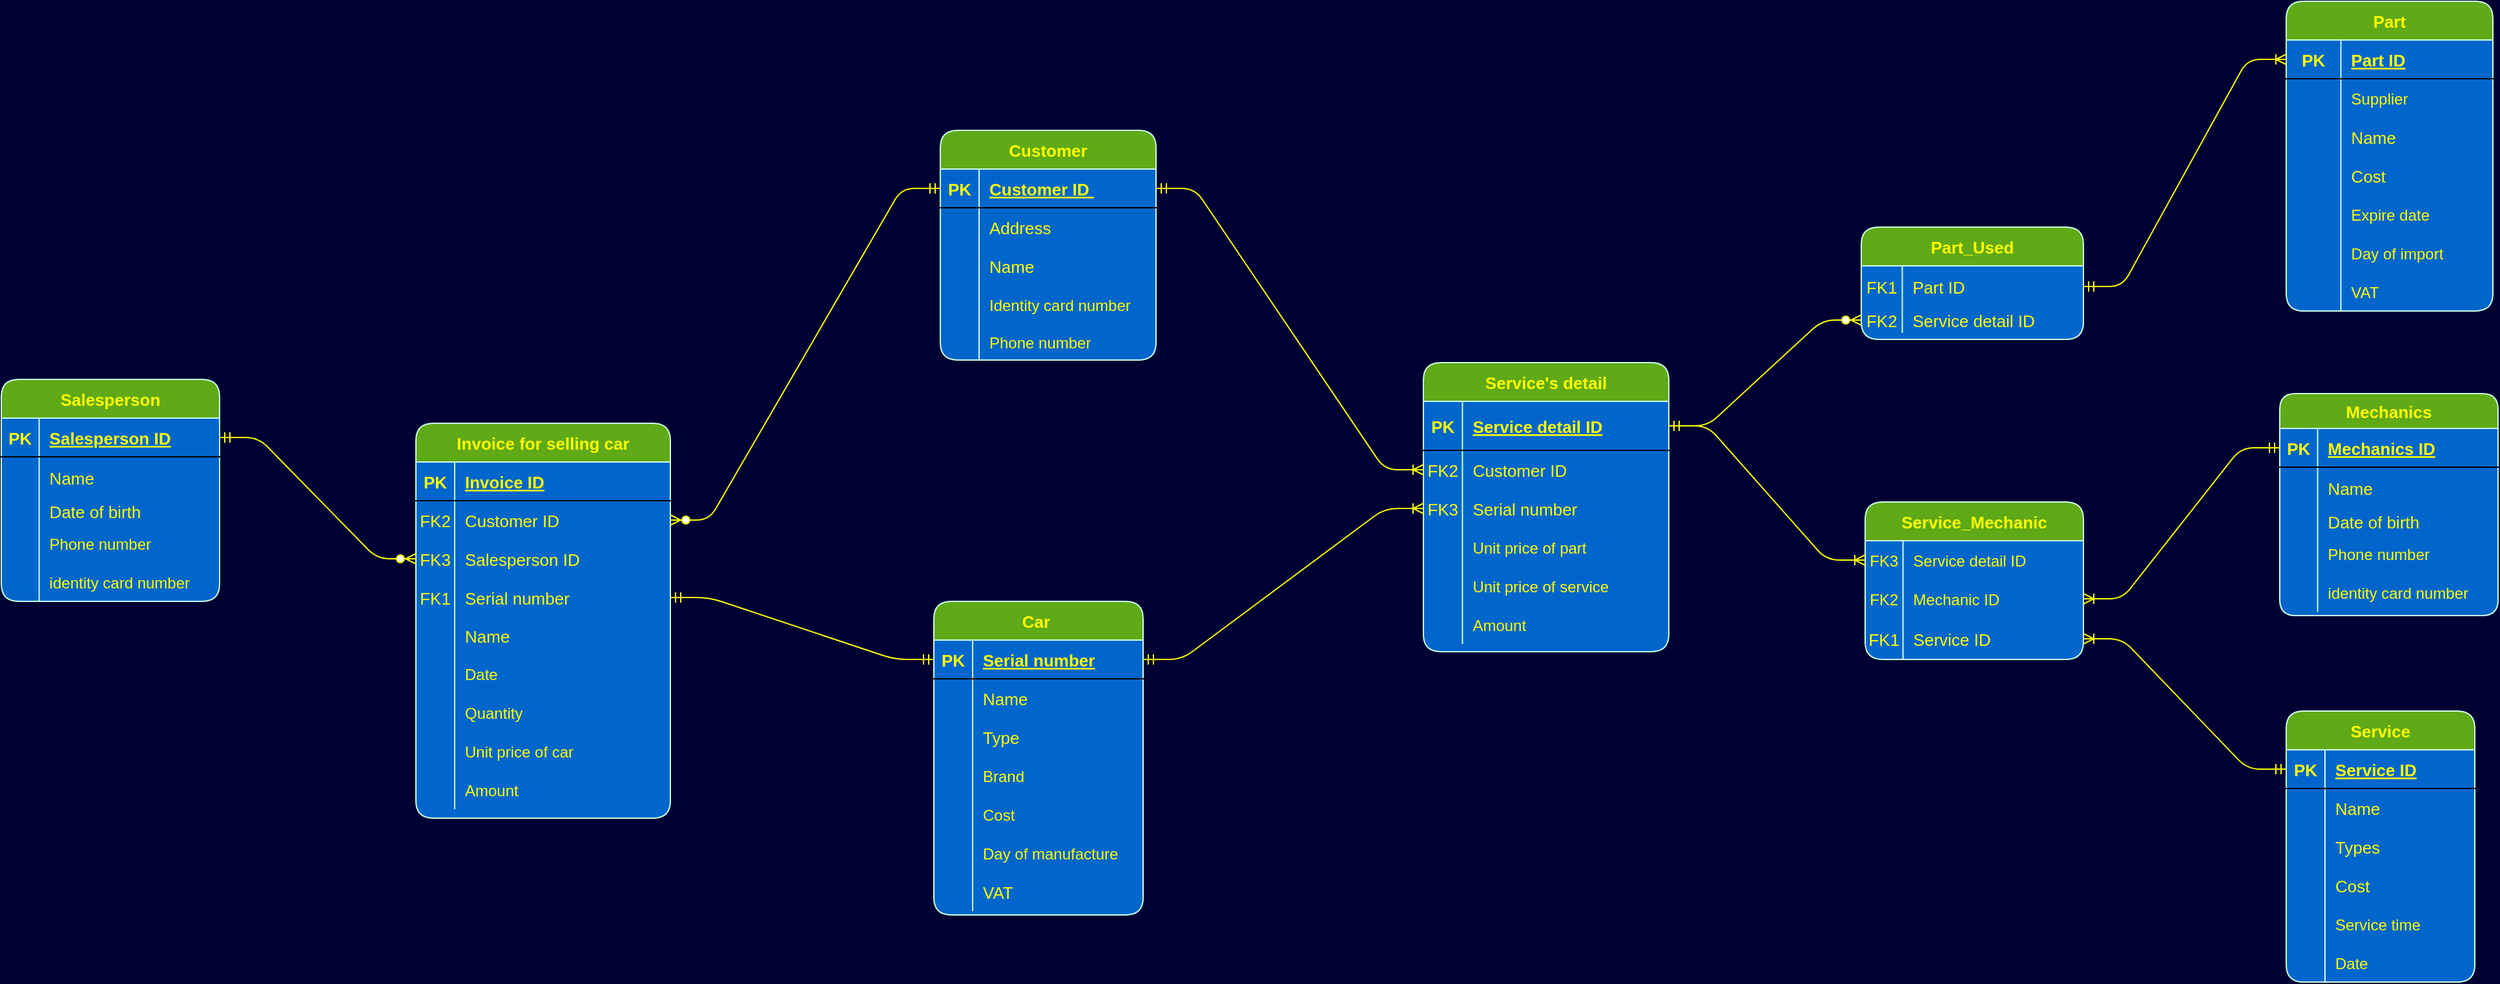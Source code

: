 <mxfile>
    <diagram id="CekpWcot58THP08m-kE-" name="Page-1">
        <mxGraphModel dx="-290" dy="2567" grid="0" gridSize="5" guides="1" tooltips="1" connect="1" arrows="1" fold="1" page="0" pageScale="1" pageWidth="1100" pageHeight="850" background="#000033" math="0" shadow="0">
            <root>
                <mxCell id="0"/>
                <mxCell id="1" parent="0"/>
                <mxCell id="aqiyoFAsDoG5rErbGTqA-92" value="Salesperson" style="shape=table;startSize=30;container=1;collapsible=1;childLayout=tableLayout;fixedRows=1;rowLines=0;fontStyle=1;align=center;resizeLast=1;swimlaneFillColor=#0066CC;fontSize=13;rounded=1;fillColor=#60a917;strokeColor=#CCFFE6;fontColor=#FFFF00;" parent="1" vertex="1">
                    <mxGeometry x="1221" y="-1399" width="169" height="172" as="geometry">
                        <mxRectangle x="1188.5" y="-1386" width="104" height="30" as="alternateBounds"/>
                    </mxGeometry>
                </mxCell>
                <mxCell id="aqiyoFAsDoG5rErbGTqA-93" value="" style="shape=partialRectangle;collapsible=0;dropTarget=0;pointerEvents=0;fillColor=none;top=0;left=0;bottom=1;right=0;points=[[0,0.5],[1,0.5]];portConstraint=eastwest;fontSize=13;rounded=1;fontColor=#FFFF00;" parent="aqiyoFAsDoG5rErbGTqA-92" vertex="1">
                    <mxGeometry y="30" width="169" height="30" as="geometry"/>
                </mxCell>
                <mxCell id="aqiyoFAsDoG5rErbGTqA-94" value="PK" style="shape=partialRectangle;connectable=0;fillColor=none;top=0;left=0;bottom=0;right=0;fontStyle=1;overflow=hidden;fontSize=13;rounded=1;fontColor=#FFFF00;" parent="aqiyoFAsDoG5rErbGTqA-93" vertex="1">
                    <mxGeometry width="29.307" height="30" as="geometry"/>
                </mxCell>
                <mxCell id="aqiyoFAsDoG5rErbGTqA-95" value="Salesperson ID" style="shape=partialRectangle;connectable=0;fillColor=none;top=0;left=0;bottom=0;right=0;align=left;spacingLeft=6;fontStyle=5;overflow=hidden;fontSize=13;rounded=1;fontColor=#FFFF00;" parent="aqiyoFAsDoG5rErbGTqA-93" vertex="1">
                    <mxGeometry x="29.307" width="139.693" height="30" as="geometry"/>
                </mxCell>
                <mxCell id="aqiyoFAsDoG5rErbGTqA-102" value="" style="shape=partialRectangle;collapsible=0;dropTarget=0;pointerEvents=0;fillColor=none;top=0;left=0;bottom=0;right=0;points=[[0,0.5],[1,0.5]];portConstraint=eastwest;fontSize=13;rounded=1;fontColor=#FFFF00;" parent="aqiyoFAsDoG5rErbGTqA-92" vertex="1">
                    <mxGeometry y="60" width="169" height="32" as="geometry"/>
                </mxCell>
                <mxCell id="aqiyoFAsDoG5rErbGTqA-103" value="" style="shape=partialRectangle;connectable=0;fillColor=none;top=0;left=0;bottom=0;right=0;editable=1;overflow=hidden;fontSize=13;rounded=1;fontColor=#FFFF00;" parent="aqiyoFAsDoG5rErbGTqA-102" vertex="1">
                    <mxGeometry width="29.307" height="32" as="geometry"/>
                </mxCell>
                <mxCell id="aqiyoFAsDoG5rErbGTqA-104" value="Name" style="shape=partialRectangle;connectable=0;fillColor=none;top=0;left=0;bottom=0;right=0;align=left;spacingLeft=6;overflow=hidden;fontSize=13;rounded=1;fontColor=#FFFF00;" parent="aqiyoFAsDoG5rErbGTqA-102" vertex="1">
                    <mxGeometry x="29.307" width="139.693" height="32" as="geometry"/>
                </mxCell>
                <mxCell id="aqiyoFAsDoG5rErbGTqA-99" value="" style="shape=partialRectangle;collapsible=0;dropTarget=0;pointerEvents=0;fillColor=none;top=0;left=0;bottom=0;right=0;points=[[0,0.5],[1,0.5]];portConstraint=eastwest;fontSize=13;rounded=1;fontColor=#FFFF00;" parent="aqiyoFAsDoG5rErbGTqA-92" vertex="1">
                    <mxGeometry y="92" width="169" height="20" as="geometry"/>
                </mxCell>
                <mxCell id="aqiyoFAsDoG5rErbGTqA-100" value="" style="shape=partialRectangle;connectable=0;fillColor=none;top=0;left=0;bottom=0;right=0;editable=1;overflow=hidden;fontSize=13;rounded=1;fontColor=#FFFF00;" parent="aqiyoFAsDoG5rErbGTqA-99" vertex="1">
                    <mxGeometry width="29.307" height="20" as="geometry"/>
                </mxCell>
                <mxCell id="aqiyoFAsDoG5rErbGTqA-101" value="Date of birth" style="shape=partialRectangle;connectable=0;fillColor=none;top=0;left=0;bottom=0;right=0;align=left;spacingLeft=6;overflow=hidden;fontSize=13;rounded=1;fontColor=#FFFF00;" parent="aqiyoFAsDoG5rErbGTqA-99" vertex="1">
                    <mxGeometry x="29.307" width="139.693" height="20" as="geometry"/>
                </mxCell>
                <mxCell id="109" value="" style="shape=partialRectangle;collapsible=0;dropTarget=0;pointerEvents=0;fillColor=none;top=0;left=0;bottom=0;right=0;points=[[0,0.5],[1,0.5]];portConstraint=eastwest;rounded=1;sketch=0;strokeColor=#CCFFE6;fontColor=#FFFF00;" parent="aqiyoFAsDoG5rErbGTqA-92" vertex="1">
                    <mxGeometry y="112" width="169" height="30" as="geometry"/>
                </mxCell>
                <mxCell id="110" value="" style="shape=partialRectangle;connectable=0;fillColor=none;top=0;left=0;bottom=0;right=0;editable=1;overflow=hidden;fontColor=#FFFF00;" parent="109" vertex="1">
                    <mxGeometry width="29.307" height="30" as="geometry"/>
                </mxCell>
                <mxCell id="111" value="Phone number" style="shape=partialRectangle;connectable=0;fillColor=none;top=0;left=0;bottom=0;right=0;align=left;spacingLeft=6;overflow=hidden;fontColor=#FFFF00;" parent="109" vertex="1">
                    <mxGeometry x="29.307" width="139.693" height="30" as="geometry"/>
                </mxCell>
                <mxCell id="112" value="" style="shape=partialRectangle;collapsible=0;dropTarget=0;pointerEvents=0;fillColor=none;top=0;left=0;bottom=0;right=0;points=[[0,0.5],[1,0.5]];portConstraint=eastwest;rounded=1;sketch=0;strokeColor=#CCFFE6;fontColor=#FFFF00;" parent="aqiyoFAsDoG5rErbGTqA-92" vertex="1">
                    <mxGeometry y="142" width="169" height="30" as="geometry"/>
                </mxCell>
                <mxCell id="113" value="" style="shape=partialRectangle;connectable=0;fillColor=none;top=0;left=0;bottom=0;right=0;editable=1;overflow=hidden;fontColor=#FFFF00;" parent="112" vertex="1">
                    <mxGeometry width="29.307" height="30" as="geometry"/>
                </mxCell>
                <mxCell id="114" value="identity card number" style="shape=partialRectangle;connectable=0;fillColor=none;top=0;left=0;bottom=0;right=0;align=left;spacingLeft=6;overflow=hidden;fontColor=#FFFF00;" parent="112" vertex="1">
                    <mxGeometry x="29.307" width="139.693" height="30" as="geometry"/>
                </mxCell>
                <mxCell id="aqiyoFAsDoG5rErbGTqA-105" value="Customer" style="shape=table;startSize=30;container=1;collapsible=1;childLayout=tableLayout;fixedRows=1;rowLines=0;fontStyle=1;align=center;resizeLast=1;swimlaneFillColor=#0066CC;fontSize=13;rounded=1;fillColor=#60a917;strokeColor=#CCFFE6;fontColor=#FFFF00;" parent="1" vertex="1">
                    <mxGeometry x="1948" y="-1592.04" width="167" height="178.039" as="geometry">
                        <mxRectangle x="1813" y="-1167" width="88" height="30" as="alternateBounds"/>
                    </mxGeometry>
                </mxCell>
                <mxCell id="aqiyoFAsDoG5rErbGTqA-106" value="" style="shape=partialRectangle;collapsible=0;dropTarget=0;pointerEvents=0;fillColor=none;top=0;left=0;bottom=1;right=0;points=[[0,0.5],[1,0.5]];portConstraint=eastwest;fontSize=13;rounded=1;fontColor=#FFFF00;" parent="aqiyoFAsDoG5rErbGTqA-105" vertex="1">
                    <mxGeometry y="30" width="167" height="30" as="geometry"/>
                </mxCell>
                <mxCell id="aqiyoFAsDoG5rErbGTqA-107" value="PK" style="shape=partialRectangle;connectable=0;fillColor=none;top=0;left=0;bottom=0;right=0;fontStyle=1;overflow=hidden;fontSize=13;rounded=1;fontColor=#FFFF00;" parent="aqiyoFAsDoG5rErbGTqA-106" vertex="1">
                    <mxGeometry width="30" height="30" as="geometry"/>
                </mxCell>
                <mxCell id="aqiyoFAsDoG5rErbGTqA-108" value="Customer ID " style="shape=partialRectangle;connectable=0;fillColor=none;top=0;left=0;bottom=0;right=0;align=left;spacingLeft=6;fontStyle=5;overflow=hidden;fontSize=13;rounded=1;fontColor=#FFFF00;" parent="aqiyoFAsDoG5rErbGTqA-106" vertex="1">
                    <mxGeometry x="30" width="137" height="30" as="geometry"/>
                </mxCell>
                <mxCell id="aqiyoFAsDoG5rErbGTqA-112" value="" style="shape=partialRectangle;collapsible=0;dropTarget=0;pointerEvents=0;fillColor=none;top=0;left=0;bottom=0;right=0;points=[[0,0.5],[1,0.5]];portConstraint=eastwest;fontSize=13;rounded=1;fontColor=#FFFF00;" parent="aqiyoFAsDoG5rErbGTqA-105" vertex="1">
                    <mxGeometry y="60" width="167" height="30" as="geometry"/>
                </mxCell>
                <mxCell id="aqiyoFAsDoG5rErbGTqA-113" value="" style="shape=partialRectangle;connectable=0;fillColor=none;top=0;left=0;bottom=0;right=0;editable=1;overflow=hidden;fontSize=13;rounded=1;fontColor=#FFFF00;" parent="aqiyoFAsDoG5rErbGTqA-112" vertex="1">
                    <mxGeometry width="30" height="30" as="geometry"/>
                </mxCell>
                <mxCell id="aqiyoFAsDoG5rErbGTqA-114" value="Address" style="shape=partialRectangle;connectable=0;fillColor=none;top=0;left=0;bottom=0;right=0;align=left;spacingLeft=6;overflow=hidden;fontSize=13;rounded=1;fontColor=#FFFF00;" parent="aqiyoFAsDoG5rErbGTqA-112" vertex="1">
                    <mxGeometry x="30" width="137" height="30" as="geometry"/>
                </mxCell>
                <mxCell id="aqiyoFAsDoG5rErbGTqA-115" value="" style="shape=partialRectangle;collapsible=0;dropTarget=0;pointerEvents=0;fillColor=none;top=0;left=0;bottom=0;right=0;points=[[0,0.5],[1,0.5]];portConstraint=eastwest;fontSize=13;rounded=1;fontColor=#FFFF00;" parent="aqiyoFAsDoG5rErbGTqA-105" vertex="1">
                    <mxGeometry y="90" width="167" height="30" as="geometry"/>
                </mxCell>
                <mxCell id="aqiyoFAsDoG5rErbGTqA-116" value="" style="shape=partialRectangle;connectable=0;fillColor=none;top=0;left=0;bottom=0;right=0;editable=1;overflow=hidden;fontSize=13;rounded=1;fontColor=#FFFF00;" parent="aqiyoFAsDoG5rErbGTqA-115" vertex="1">
                    <mxGeometry width="30" height="30" as="geometry"/>
                </mxCell>
                <mxCell id="aqiyoFAsDoG5rErbGTqA-117" value="Name" style="shape=partialRectangle;connectable=0;fillColor=none;top=0;left=0;bottom=0;right=0;align=left;spacingLeft=6;overflow=hidden;fontSize=13;rounded=1;fontColor=#FFFF00;" parent="aqiyoFAsDoG5rErbGTqA-115" vertex="1">
                    <mxGeometry x="30" width="137" height="30" as="geometry"/>
                </mxCell>
                <mxCell id="125" value="" style="shape=partialRectangle;collapsible=0;dropTarget=0;pointerEvents=0;fillColor=none;top=0;left=0;bottom=0;right=0;points=[[0,0.5],[1,0.5]];portConstraint=eastwest;rounded=1;sketch=0;strokeColor=#CCFFE6;fontColor=#FFFF00;" parent="aqiyoFAsDoG5rErbGTqA-105" vertex="1">
                    <mxGeometry y="120" width="167" height="30" as="geometry"/>
                </mxCell>
                <mxCell id="126" value="" style="shape=partialRectangle;connectable=0;fillColor=none;top=0;left=0;bottom=0;right=0;editable=1;overflow=hidden;fontColor=#FFFF00;" parent="125" vertex="1">
                    <mxGeometry width="30" height="30" as="geometry"/>
                </mxCell>
                <mxCell id="127" value="Identity card number" style="shape=partialRectangle;connectable=0;fillColor=none;top=0;left=0;bottom=0;right=0;align=left;spacingLeft=6;overflow=hidden;fontColor=#FFFF00;" parent="125" vertex="1">
                    <mxGeometry x="30" width="137" height="30" as="geometry"/>
                </mxCell>
                <mxCell id="45" value="" style="shape=partialRectangle;collapsible=0;dropTarget=0;pointerEvents=0;fillColor=none;top=0;left=0;bottom=0;right=0;points=[[0,0.5],[1,0.5]];portConstraint=eastwest;fontColor=#FFFF00;" parent="aqiyoFAsDoG5rErbGTqA-105" vertex="1">
                    <mxGeometry y="150" width="167" height="28" as="geometry"/>
                </mxCell>
                <mxCell id="46" value="" style="shape=partialRectangle;connectable=0;fillColor=none;top=0;left=0;bottom=0;right=0;editable=1;overflow=hidden;fontColor=#FFFF00;" parent="45" vertex="1">
                    <mxGeometry width="30" height="28" as="geometry"/>
                </mxCell>
                <mxCell id="47" value="Phone number" style="shape=partialRectangle;connectable=0;fillColor=none;top=0;left=0;bottom=0;right=0;align=left;spacingLeft=6;overflow=hidden;fontColor=#FFFF00;" parent="45" vertex="1">
                    <mxGeometry x="30" width="137" height="28" as="geometry"/>
                </mxCell>
                <mxCell id="aqiyoFAsDoG5rErbGTqA-118" value="Car " style="shape=table;startSize=30;container=1;collapsible=1;childLayout=tableLayout;fixedRows=1;rowLines=0;fontStyle=1;align=center;resizeLast=1;shadow=0;swimlaneFillColor=#0066CC;fontSize=13;rounded=1;fillColor=#60a917;strokeColor=#CCFFE6;fontColor=#FFFF00;" parent="1" vertex="1">
                    <mxGeometry x="1943" y="-1227" width="162" height="243" as="geometry">
                        <mxRectangle x="1534" y="-1290" width="99" height="30" as="alternateBounds"/>
                    </mxGeometry>
                </mxCell>
                <mxCell id="aqiyoFAsDoG5rErbGTqA-119" value="" style="shape=partialRectangle;collapsible=0;dropTarget=0;pointerEvents=0;fillColor=none;top=0;left=0;bottom=1;right=0;points=[[0,0.5],[1,0.5]];portConstraint=eastwest;fontSize=13;rounded=1;fontColor=#FFFF00;" parent="aqiyoFAsDoG5rErbGTqA-118" vertex="1">
                    <mxGeometry y="30" width="162" height="30" as="geometry"/>
                </mxCell>
                <mxCell id="aqiyoFAsDoG5rErbGTqA-120" value="PK" style="shape=partialRectangle;connectable=0;fillColor=none;top=0;left=0;bottom=0;right=0;fontStyle=1;overflow=hidden;fontSize=13;rounded=1;fontColor=#FFFF00;" parent="aqiyoFAsDoG5rErbGTqA-119" vertex="1">
                    <mxGeometry width="30" height="30" as="geometry"/>
                </mxCell>
                <mxCell id="aqiyoFAsDoG5rErbGTqA-121" value="Serial number" style="shape=partialRectangle;connectable=0;fillColor=none;top=0;left=0;bottom=0;right=0;align=left;spacingLeft=6;fontStyle=5;overflow=hidden;fontSize=13;rounded=1;fontColor=#FFFF00;" parent="aqiyoFAsDoG5rErbGTqA-119" vertex="1">
                    <mxGeometry x="30" width="132" height="30" as="geometry"/>
                </mxCell>
                <mxCell id="aqiyoFAsDoG5rErbGTqA-128" value="" style="shape=partialRectangle;collapsible=0;dropTarget=0;pointerEvents=0;fillColor=none;top=0;left=0;bottom=0;right=0;points=[[0,0.5],[1,0.5]];portConstraint=eastwest;fontSize=13;rounded=1;fontColor=#FFFF00;" parent="aqiyoFAsDoG5rErbGTqA-118" vertex="1">
                    <mxGeometry y="60" width="162" height="30" as="geometry"/>
                </mxCell>
                <mxCell id="aqiyoFAsDoG5rErbGTqA-129" value="" style="shape=partialRectangle;connectable=0;fillColor=none;top=0;left=0;bottom=0;right=0;editable=1;overflow=hidden;fontSize=13;rounded=1;fontColor=#FFFF00;" parent="aqiyoFAsDoG5rErbGTqA-128" vertex="1">
                    <mxGeometry width="30" height="30" as="geometry"/>
                </mxCell>
                <mxCell id="aqiyoFAsDoG5rErbGTqA-130" value="Name" style="shape=partialRectangle;connectable=0;fillColor=none;top=0;left=0;bottom=0;right=0;align=left;spacingLeft=6;overflow=hidden;fontSize=13;rounded=1;fontColor=#FFFF00;" parent="aqiyoFAsDoG5rErbGTqA-128" vertex="1">
                    <mxGeometry x="30" width="132" height="30" as="geometry"/>
                </mxCell>
                <mxCell id="aqiyoFAsDoG5rErbGTqA-125" value="" style="shape=partialRectangle;collapsible=0;dropTarget=0;pointerEvents=0;fillColor=none;top=0;left=0;bottom=0;right=0;points=[[0,0.5],[1,0.5]];portConstraint=eastwest;fontSize=13;rounded=1;fontColor=#FFFF00;" parent="aqiyoFAsDoG5rErbGTqA-118" vertex="1">
                    <mxGeometry y="90" width="162" height="30" as="geometry"/>
                </mxCell>
                <mxCell id="aqiyoFAsDoG5rErbGTqA-126" value="" style="shape=partialRectangle;connectable=0;fillColor=none;top=0;left=0;bottom=0;right=0;editable=1;overflow=hidden;fontSize=13;rounded=1;fontColor=#FFFF00;" parent="aqiyoFAsDoG5rErbGTqA-125" vertex="1">
                    <mxGeometry width="30" height="30" as="geometry"/>
                </mxCell>
                <mxCell id="aqiyoFAsDoG5rErbGTqA-127" value="Type" style="shape=partialRectangle;connectable=0;fillColor=none;top=0;left=0;bottom=0;right=0;align=left;spacingLeft=6;overflow=hidden;fontSize=13;rounded=1;fontColor=#FFFF00;" parent="aqiyoFAsDoG5rErbGTqA-125" vertex="1">
                    <mxGeometry x="30" width="132" height="30" as="geometry"/>
                </mxCell>
                <mxCell id="49" value="" style="shape=partialRectangle;collapsible=0;dropTarget=0;pointerEvents=0;fillColor=none;top=0;left=0;bottom=0;right=0;points=[[0,0.5],[1,0.5]];portConstraint=eastwest;fontColor=#FFFF00;" parent="aqiyoFAsDoG5rErbGTqA-118" vertex="1">
                    <mxGeometry y="120" width="162" height="30" as="geometry"/>
                </mxCell>
                <mxCell id="50" value="" style="shape=partialRectangle;connectable=0;fillColor=none;top=0;left=0;bottom=0;right=0;editable=1;overflow=hidden;fontColor=#FFFF00;" parent="49" vertex="1">
                    <mxGeometry width="30" height="30" as="geometry"/>
                </mxCell>
                <mxCell id="51" value="Brand" style="shape=partialRectangle;connectable=0;fillColor=none;top=0;left=0;bottom=0;right=0;align=left;spacingLeft=6;overflow=hidden;fontColor=#FFFF00;" parent="49" vertex="1">
                    <mxGeometry x="30" width="132" height="30" as="geometry"/>
                </mxCell>
                <mxCell id="99" value="" style="shape=partialRectangle;collapsible=0;dropTarget=0;pointerEvents=0;fillColor=none;top=0;left=0;bottom=0;right=0;points=[[0,0.5],[1,0.5]];portConstraint=eastwest;rounded=1;sketch=0;strokeColor=#CCFFE6;fontColor=#FFFF00;" parent="aqiyoFAsDoG5rErbGTqA-118" vertex="1">
                    <mxGeometry y="150" width="162" height="30" as="geometry"/>
                </mxCell>
                <mxCell id="100" value="" style="shape=partialRectangle;connectable=0;fillColor=none;top=0;left=0;bottom=0;right=0;editable=1;overflow=hidden;fontColor=#FFFF00;" parent="99" vertex="1">
                    <mxGeometry width="30" height="30" as="geometry"/>
                </mxCell>
                <mxCell id="101" value="Cost" style="shape=partialRectangle;connectable=0;fillColor=none;top=0;left=0;bottom=0;right=0;align=left;spacingLeft=6;overflow=hidden;fontColor=#FFFF00;" parent="99" vertex="1">
                    <mxGeometry x="30" width="132" height="30" as="geometry"/>
                </mxCell>
                <mxCell id="103" value="" style="shape=partialRectangle;collapsible=0;dropTarget=0;pointerEvents=0;fillColor=none;top=0;left=0;bottom=0;right=0;points=[[0,0.5],[1,0.5]];portConstraint=eastwest;fontColor=#FFFF00;" parent="aqiyoFAsDoG5rErbGTqA-118" vertex="1">
                    <mxGeometry y="180" width="162" height="30" as="geometry"/>
                </mxCell>
                <mxCell id="104" value="" style="shape=partialRectangle;connectable=0;fillColor=none;top=0;left=0;bottom=0;right=0;editable=1;overflow=hidden;fontColor=#FFFF00;" parent="103" vertex="1">
                    <mxGeometry width="30" height="30" as="geometry"/>
                </mxCell>
                <mxCell id="105" value="Day of manufacture" style="shape=partialRectangle;connectable=0;fillColor=none;top=0;left=0;bottom=0;right=0;align=left;spacingLeft=6;overflow=hidden;fontColor=#FFFF00;" parent="103" vertex="1">
                    <mxGeometry x="30" width="132" height="30" as="geometry"/>
                </mxCell>
                <mxCell id="aqiyoFAsDoG5rErbGTqA-122" value="" style="shape=partialRectangle;collapsible=0;dropTarget=0;pointerEvents=0;fillColor=none;top=0;left=0;bottom=0;right=0;points=[[0,0.5],[1,0.5]];portConstraint=eastwest;fontSize=13;rounded=1;fontColor=#FFFF00;" parent="aqiyoFAsDoG5rErbGTqA-118" vertex="1">
                    <mxGeometry y="210" width="162" height="30" as="geometry"/>
                </mxCell>
                <mxCell id="aqiyoFAsDoG5rErbGTqA-123" value="" style="shape=partialRectangle;connectable=0;fillColor=none;top=0;left=0;bottom=0;right=0;editable=1;overflow=hidden;fontSize=13;rounded=1;fontColor=#FFFF00;" parent="aqiyoFAsDoG5rErbGTqA-122" vertex="1">
                    <mxGeometry width="30" height="30" as="geometry"/>
                </mxCell>
                <mxCell id="aqiyoFAsDoG5rErbGTqA-124" value="VAT" style="shape=partialRectangle;connectable=0;fillColor=none;top=0;left=0;bottom=0;right=0;align=left;spacingLeft=6;overflow=hidden;fontSize=13;rounded=1;fontColor=#FFFF00;" parent="aqiyoFAsDoG5rErbGTqA-122" vertex="1">
                    <mxGeometry x="30" width="132" height="30" as="geometry"/>
                </mxCell>
                <mxCell id="aqiyoFAsDoG5rErbGTqA-133" value="Invoice for selling car" style="shape=table;startSize=30;container=1;collapsible=1;childLayout=tableLayout;fixedRows=1;rowLines=0;fontStyle=1;align=center;resizeLast=1;shadow=0;swimlaneFillColor=#0066CC;fontSize=13;rounded=1;fillColor=#60a917;strokeColor=#CCFFE6;fontColor=#FFFF00;" parent="1" vertex="1">
                    <mxGeometry x="1542" y="-1365" width="197" height="306" as="geometry">
                        <mxRectangle x="1195.5" y="-1171" width="80" height="30" as="alternateBounds"/>
                    </mxGeometry>
                </mxCell>
                <mxCell id="aqiyoFAsDoG5rErbGTqA-134" value="" style="shape=partialRectangle;collapsible=0;dropTarget=0;pointerEvents=0;fillColor=none;top=0;left=0;bottom=1;right=0;points=[[0,0.5],[1,0.5]];portConstraint=eastwest;fontSize=13;rounded=1;fontColor=#FFFF00;" parent="aqiyoFAsDoG5rErbGTqA-133" vertex="1">
                    <mxGeometry y="30" width="197" height="30" as="geometry"/>
                </mxCell>
                <mxCell id="aqiyoFAsDoG5rErbGTqA-135" value="PK" style="shape=partialRectangle;connectable=0;fillColor=none;top=0;left=0;bottom=0;right=0;fontStyle=1;overflow=hidden;fontSize=13;rounded=1;fontColor=#FFFF00;" parent="aqiyoFAsDoG5rErbGTqA-134" vertex="1">
                    <mxGeometry width="30" height="30" as="geometry"/>
                </mxCell>
                <mxCell id="aqiyoFAsDoG5rErbGTqA-136" value="Invoice ID" style="shape=partialRectangle;connectable=0;fillColor=none;top=0;left=0;bottom=0;right=0;align=left;spacingLeft=6;fontStyle=5;overflow=hidden;fontSize=13;rounded=1;fontColor=#FFFF00;" parent="aqiyoFAsDoG5rErbGTqA-134" vertex="1">
                    <mxGeometry x="30" width="167" height="30" as="geometry"/>
                </mxCell>
                <mxCell id="aqiyoFAsDoG5rErbGTqA-143" value="" style="shape=partialRectangle;collapsible=0;dropTarget=0;pointerEvents=0;fillColor=none;top=0;left=0;bottom=0;right=0;points=[[0,0.5],[1,0.5]];portConstraint=eastwest;fontSize=13;rounded=1;fontColor=#FFFF00;" parent="aqiyoFAsDoG5rErbGTqA-133" vertex="1">
                    <mxGeometry y="60" width="197" height="30" as="geometry"/>
                </mxCell>
                <mxCell id="aqiyoFAsDoG5rErbGTqA-144" value="FK2" style="shape=partialRectangle;connectable=0;fillColor=none;top=0;left=0;bottom=0;right=0;editable=1;overflow=hidden;fontSize=13;rounded=1;fontColor=#FFFF00;" parent="aqiyoFAsDoG5rErbGTqA-143" vertex="1">
                    <mxGeometry width="30" height="30" as="geometry"/>
                </mxCell>
                <mxCell id="aqiyoFAsDoG5rErbGTqA-145" value="Customer ID" style="shape=partialRectangle;connectable=0;fillColor=none;top=0;left=0;bottom=0;right=0;align=left;spacingLeft=6;overflow=hidden;fontSize=13;rounded=1;fontColor=#FFFF00;" parent="aqiyoFAsDoG5rErbGTqA-143" vertex="1">
                    <mxGeometry x="30" width="167" height="30" as="geometry"/>
                </mxCell>
                <mxCell id="aqiyoFAsDoG5rErbGTqA-146" value="" style="shape=partialRectangle;collapsible=0;dropTarget=0;pointerEvents=0;fillColor=none;top=0;left=0;bottom=0;right=0;points=[[0,0.5],[1,0.5]];portConstraint=eastwest;shadow=0;fontSize=13;rounded=1;fontColor=#FFFF00;" parent="aqiyoFAsDoG5rErbGTqA-133" vertex="1">
                    <mxGeometry y="90" width="197" height="30" as="geometry"/>
                </mxCell>
                <mxCell id="aqiyoFAsDoG5rErbGTqA-147" value="FK3" style="shape=partialRectangle;connectable=0;fillColor=none;top=0;left=0;bottom=0;right=0;editable=1;overflow=hidden;fontSize=13;rounded=1;fontColor=#FFFF00;" parent="aqiyoFAsDoG5rErbGTqA-146" vertex="1">
                    <mxGeometry width="30" height="30" as="geometry"/>
                </mxCell>
                <mxCell id="aqiyoFAsDoG5rErbGTqA-148" value="Salesperson ID" style="shape=partialRectangle;connectable=0;fillColor=none;top=0;left=0;bottom=0;right=0;align=left;spacingLeft=6;overflow=hidden;fontSize=13;rounded=1;fontColor=#FFFF00;" parent="aqiyoFAsDoG5rErbGTqA-146" vertex="1">
                    <mxGeometry x="30" width="167" height="30" as="geometry"/>
                </mxCell>
                <mxCell id="aqiyoFAsDoG5rErbGTqA-137" value="" style="shape=partialRectangle;collapsible=0;dropTarget=0;pointerEvents=0;fillColor=none;top=0;left=0;bottom=0;right=0;points=[[0,0.5],[1,0.5]];portConstraint=eastwest;fontSize=13;rounded=1;fontColor=#FFFF00;" parent="aqiyoFAsDoG5rErbGTqA-133" vertex="1">
                    <mxGeometry y="120" width="197" height="30" as="geometry"/>
                </mxCell>
                <mxCell id="aqiyoFAsDoG5rErbGTqA-138" value="FK1" style="shape=partialRectangle;connectable=0;fillColor=none;top=0;left=0;bottom=0;right=0;editable=1;overflow=hidden;fontSize=13;rounded=1;fontColor=#FFFF00;" parent="aqiyoFAsDoG5rErbGTqA-137" vertex="1">
                    <mxGeometry width="30" height="30" as="geometry"/>
                </mxCell>
                <mxCell id="aqiyoFAsDoG5rErbGTqA-139" value="Serial number" style="shape=partialRectangle;connectable=0;fillColor=none;top=0;left=0;bottom=0;right=0;align=left;spacingLeft=6;overflow=hidden;fontSize=13;rounded=1;fontColor=#FFFF00;" parent="aqiyoFAsDoG5rErbGTqA-137" vertex="1">
                    <mxGeometry x="30" width="167" height="30" as="geometry"/>
                </mxCell>
                <mxCell id="aqiyoFAsDoG5rErbGTqA-140" value="" style="shape=partialRectangle;collapsible=0;dropTarget=0;pointerEvents=0;fillColor=none;top=0;left=0;bottom=0;right=0;points=[[0,0.5],[1,0.5]];portConstraint=eastwest;fontSize=13;rounded=1;fontColor=#FFFF00;" parent="aqiyoFAsDoG5rErbGTqA-133" vertex="1">
                    <mxGeometry y="150" width="197" height="29" as="geometry"/>
                </mxCell>
                <mxCell id="aqiyoFAsDoG5rErbGTqA-141" value="" style="shape=partialRectangle;connectable=0;fillColor=none;top=0;left=0;bottom=0;right=0;editable=1;overflow=hidden;fontSize=13;rounded=1;fontColor=#FFFF00;" parent="aqiyoFAsDoG5rErbGTqA-140" vertex="1">
                    <mxGeometry width="30" height="29" as="geometry"/>
                </mxCell>
                <mxCell id="aqiyoFAsDoG5rErbGTqA-142" value="Name" style="shape=partialRectangle;connectable=0;fillColor=none;top=0;left=0;bottom=0;right=0;align=left;spacingLeft=6;overflow=hidden;fontSize=13;rounded=1;fontColor=#FFFF00;" parent="aqiyoFAsDoG5rErbGTqA-140" vertex="1">
                    <mxGeometry x="30" width="167" height="29" as="geometry"/>
                </mxCell>
                <mxCell id="177" value="" style="shape=partialRectangle;collapsible=0;dropTarget=0;pointerEvents=0;fillColor=none;top=0;left=0;bottom=0;right=0;points=[[0,0.5],[1,0.5]];portConstraint=eastwest;rounded=1;sketch=0;strokeColor=#CCFFE6;fontColor=#FFFF00;" parent="aqiyoFAsDoG5rErbGTqA-133" vertex="1">
                    <mxGeometry y="179" width="197" height="30" as="geometry"/>
                </mxCell>
                <mxCell id="178" value="" style="shape=partialRectangle;connectable=0;fillColor=none;top=0;left=0;bottom=0;right=0;editable=1;overflow=hidden;fontColor=#FFFF00;" parent="177" vertex="1">
                    <mxGeometry width="30" height="30" as="geometry"/>
                </mxCell>
                <mxCell id="179" value="Date" style="shape=partialRectangle;connectable=0;fillColor=none;top=0;left=0;bottom=0;right=0;align=left;spacingLeft=6;overflow=hidden;fontColor=#FFFF00;" parent="177" vertex="1">
                    <mxGeometry x="30" width="167" height="30" as="geometry"/>
                </mxCell>
                <mxCell id="171" value="" style="shape=partialRectangle;collapsible=0;dropTarget=0;pointerEvents=0;fillColor=none;top=0;left=0;bottom=0;right=0;points=[[0,0.5],[1,0.5]];portConstraint=eastwest;rounded=1;sketch=0;strokeColor=#CCFFE6;fontColor=#FFFF00;" parent="aqiyoFAsDoG5rErbGTqA-133" vertex="1">
                    <mxGeometry y="209" width="197" height="30" as="geometry"/>
                </mxCell>
                <mxCell id="172" value="" style="shape=partialRectangle;connectable=0;fillColor=none;top=0;left=0;bottom=0;right=0;editable=1;overflow=hidden;fontColor=#FFFF00;" parent="171" vertex="1">
                    <mxGeometry width="30" height="30" as="geometry"/>
                </mxCell>
                <mxCell id="173" value="Quantity" style="shape=partialRectangle;connectable=0;fillColor=none;top=0;left=0;bottom=0;right=0;align=left;spacingLeft=6;overflow=hidden;fontColor=#FFFF00;" parent="171" vertex="1">
                    <mxGeometry x="30" width="167" height="30" as="geometry"/>
                </mxCell>
                <mxCell id="174" value="" style="shape=partialRectangle;collapsible=0;dropTarget=0;pointerEvents=0;fillColor=none;top=0;left=0;bottom=0;right=0;points=[[0,0.5],[1,0.5]];portConstraint=eastwest;rounded=1;sketch=0;strokeColor=#CCFFE6;fontColor=#FFFF00;" parent="aqiyoFAsDoG5rErbGTqA-133" vertex="1">
                    <mxGeometry y="239" width="197" height="30" as="geometry"/>
                </mxCell>
                <mxCell id="175" value="" style="shape=partialRectangle;connectable=0;fillColor=none;top=0;left=0;bottom=0;right=0;editable=1;overflow=hidden;fontColor=#FFFF00;" parent="174" vertex="1">
                    <mxGeometry width="30" height="30" as="geometry"/>
                </mxCell>
                <mxCell id="176" value="Unit price of car" style="shape=partialRectangle;connectable=0;fillColor=none;top=0;left=0;bottom=0;right=0;align=left;spacingLeft=6;overflow=hidden;fontColor=#FFFF00;" parent="174" vertex="1">
                    <mxGeometry x="30" width="167" height="30" as="geometry"/>
                </mxCell>
                <mxCell id="180" value="" style="shape=partialRectangle;collapsible=0;dropTarget=0;pointerEvents=0;fillColor=none;top=0;left=0;bottom=0;right=0;points=[[0,0.5],[1,0.5]];portConstraint=eastwest;rounded=1;sketch=0;strokeColor=#CCFFE6;fontColor=#FFFF00;" parent="aqiyoFAsDoG5rErbGTqA-133" vertex="1">
                    <mxGeometry y="269" width="197" height="30" as="geometry"/>
                </mxCell>
                <mxCell id="181" value="" style="shape=partialRectangle;connectable=0;fillColor=none;top=0;left=0;bottom=0;right=0;editable=1;overflow=hidden;fontColor=#FFFF00;" parent="180" vertex="1">
                    <mxGeometry width="30" height="30" as="geometry"/>
                </mxCell>
                <mxCell id="182" value="Amount" style="shape=partialRectangle;connectable=0;fillColor=none;top=0;left=0;bottom=0;right=0;align=left;spacingLeft=6;overflow=hidden;fontColor=#FFFF00;" parent="180" vertex="1">
                    <mxGeometry x="30" width="167" height="30" as="geometry"/>
                </mxCell>
                <mxCell id="aqiyoFAsDoG5rErbGTqA-167" value="Service" style="shape=table;startSize=30;container=1;collapsible=1;childLayout=tableLayout;fixedRows=1;rowLines=0;fontStyle=1;align=center;resizeLast=1;shadow=0;swimlaneFillColor=#0066CC;fontSize=13;rounded=1;fillColor=#60a917;strokeColor=#CCFFE6;fontColor=#FFFF00;" parent="1" vertex="1">
                    <mxGeometry x="2990" y="-1142" width="146" height="210" as="geometry">
                        <mxRectangle x="1674" y="-955" width="90" height="30" as="alternateBounds"/>
                    </mxGeometry>
                </mxCell>
                <mxCell id="aqiyoFAsDoG5rErbGTqA-168" value="" style="shape=partialRectangle;collapsible=0;dropTarget=0;pointerEvents=0;fillColor=none;top=0;left=0;bottom=1;right=0;points=[[0,0.5],[1,0.5]];portConstraint=eastwest;fontSize=13;rounded=1;fontColor=#FFFF00;" parent="aqiyoFAsDoG5rErbGTqA-167" vertex="1">
                    <mxGeometry y="30" width="146" height="30" as="geometry"/>
                </mxCell>
                <mxCell id="aqiyoFAsDoG5rErbGTqA-169" value="PK" style="shape=partialRectangle;connectable=0;fillColor=none;top=0;left=0;bottom=0;right=0;fontStyle=1;overflow=hidden;fontSize=13;rounded=1;fontColor=#FFFF00;" parent="aqiyoFAsDoG5rErbGTqA-168" vertex="1">
                    <mxGeometry width="30" height="30" as="geometry"/>
                </mxCell>
                <mxCell id="aqiyoFAsDoG5rErbGTqA-170" value="Service ID" style="shape=partialRectangle;connectable=0;fillColor=none;top=0;left=0;bottom=0;right=0;align=left;spacingLeft=6;fontStyle=5;overflow=hidden;fontSize=13;rounded=1;fontColor=#FFFF00;" parent="aqiyoFAsDoG5rErbGTqA-168" vertex="1">
                    <mxGeometry x="30" width="116" height="30" as="geometry"/>
                </mxCell>
                <mxCell id="aqiyoFAsDoG5rErbGTqA-177" value="" style="shape=partialRectangle;collapsible=0;dropTarget=0;pointerEvents=0;fillColor=none;top=0;left=0;bottom=0;right=0;points=[[0,0.5],[1,0.5]];portConstraint=eastwest;fontSize=13;rounded=1;fontColor=#FFFF00;" parent="aqiyoFAsDoG5rErbGTqA-167" vertex="1">
                    <mxGeometry y="60" width="146" height="30" as="geometry"/>
                </mxCell>
                <mxCell id="aqiyoFAsDoG5rErbGTqA-178" value="" style="shape=partialRectangle;connectable=0;fillColor=none;top=0;left=0;bottom=0;right=0;editable=1;overflow=hidden;fontSize=13;rounded=1;fontColor=#FFFF00;" parent="aqiyoFAsDoG5rErbGTqA-177" vertex="1">
                    <mxGeometry width="30" height="30" as="geometry"/>
                </mxCell>
                <mxCell id="aqiyoFAsDoG5rErbGTqA-179" value="Name" style="shape=partialRectangle;connectable=0;fillColor=none;top=0;left=0;bottom=0;right=0;align=left;spacingLeft=6;overflow=hidden;fontSize=13;rounded=1;fontColor=#FFFF00;" parent="aqiyoFAsDoG5rErbGTqA-177" vertex="1">
                    <mxGeometry x="30" width="116" height="30" as="geometry"/>
                </mxCell>
                <mxCell id="aqiyoFAsDoG5rErbGTqA-171" value="" style="shape=partialRectangle;collapsible=0;dropTarget=0;pointerEvents=0;fillColor=none;top=0;left=0;bottom=0;right=0;points=[[0,0.5],[1,0.5]];portConstraint=eastwest;fontSize=13;rounded=1;fontColor=#FFFF00;" parent="aqiyoFAsDoG5rErbGTqA-167" vertex="1">
                    <mxGeometry y="90" width="146" height="30" as="geometry"/>
                </mxCell>
                <mxCell id="aqiyoFAsDoG5rErbGTqA-172" value="" style="shape=partialRectangle;connectable=0;fillColor=none;top=0;left=0;bottom=0;right=0;editable=1;overflow=hidden;fontSize=13;rounded=1;fontColor=#FFFF00;" parent="aqiyoFAsDoG5rErbGTqA-171" vertex="1">
                    <mxGeometry width="30" height="30" as="geometry"/>
                </mxCell>
                <mxCell id="aqiyoFAsDoG5rErbGTqA-173" value="Types" style="shape=partialRectangle;connectable=0;fillColor=none;top=0;left=0;bottom=0;right=0;align=left;spacingLeft=6;overflow=hidden;fontSize=13;rounded=1;fontColor=#FFFF00;" parent="aqiyoFAsDoG5rErbGTqA-171" vertex="1">
                    <mxGeometry x="30" width="116" height="30" as="geometry"/>
                </mxCell>
                <mxCell id="aqiyoFAsDoG5rErbGTqA-174" value="" style="shape=partialRectangle;collapsible=0;dropTarget=0;pointerEvents=0;fillColor=none;top=0;left=0;bottom=0;right=0;points=[[0,0.5],[1,0.5]];portConstraint=eastwest;fontSize=13;rounded=1;fontColor=#FFFF00;" parent="aqiyoFAsDoG5rErbGTqA-167" vertex="1">
                    <mxGeometry y="120" width="146" height="30" as="geometry"/>
                </mxCell>
                <mxCell id="aqiyoFAsDoG5rErbGTqA-175" value="" style="shape=partialRectangle;connectable=0;fillColor=none;top=0;left=0;bottom=0;right=0;editable=1;overflow=hidden;fontSize=13;rounded=1;fontColor=#FFFF00;" parent="aqiyoFAsDoG5rErbGTqA-174" vertex="1">
                    <mxGeometry width="30" height="30" as="geometry"/>
                </mxCell>
                <mxCell id="aqiyoFAsDoG5rErbGTqA-176" value="Cost" style="shape=partialRectangle;connectable=0;fillColor=none;top=0;left=0;bottom=0;right=0;align=left;spacingLeft=6;overflow=hidden;fontSize=13;rounded=1;fontColor=#FFFF00;" parent="aqiyoFAsDoG5rErbGTqA-174" vertex="1">
                    <mxGeometry x="30" width="116" height="30" as="geometry"/>
                </mxCell>
                <mxCell id="140" value="" style="shape=partialRectangle;collapsible=0;dropTarget=0;pointerEvents=0;fillColor=none;top=0;left=0;bottom=0;right=0;points=[[0,0.5],[1,0.5]];portConstraint=eastwest;rounded=1;sketch=0;strokeColor=#CCFFE6;fontColor=#FFFF00;" parent="aqiyoFAsDoG5rErbGTqA-167" vertex="1">
                    <mxGeometry y="150" width="146" height="30" as="geometry"/>
                </mxCell>
                <mxCell id="141" value="" style="shape=partialRectangle;connectable=0;fillColor=none;top=0;left=0;bottom=0;right=0;editable=1;overflow=hidden;fontColor=#FFFF00;" parent="140" vertex="1">
                    <mxGeometry width="30" height="30" as="geometry"/>
                </mxCell>
                <mxCell id="142" value="Service time" style="shape=partialRectangle;connectable=0;fillColor=none;top=0;left=0;bottom=0;right=0;align=left;spacingLeft=6;overflow=hidden;fontColor=#FFFF00;" parent="140" vertex="1">
                    <mxGeometry x="30" width="116" height="30" as="geometry"/>
                </mxCell>
                <mxCell id="168" value="" style="shape=partialRectangle;collapsible=0;dropTarget=0;pointerEvents=0;fillColor=none;top=0;left=0;bottom=0;right=0;points=[[0,0.5],[1,0.5]];portConstraint=eastwest;rounded=1;sketch=0;strokeColor=#CCFFE6;fontColor=#FFFF00;" parent="aqiyoFAsDoG5rErbGTqA-167" vertex="1">
                    <mxGeometry y="180" width="146" height="30" as="geometry"/>
                </mxCell>
                <mxCell id="169" value="" style="shape=partialRectangle;connectable=0;fillColor=none;top=0;left=0;bottom=0;right=0;editable=1;overflow=hidden;fontColor=#FFFF00;" parent="168" vertex="1">
                    <mxGeometry width="30" height="30" as="geometry"/>
                </mxCell>
                <mxCell id="170" value="Date" style="shape=partialRectangle;connectable=0;fillColor=none;top=0;left=0;bottom=0;right=0;align=left;spacingLeft=6;overflow=hidden;fontColor=#FFFF00;" parent="168" vertex="1">
                    <mxGeometry x="30" width="116" height="30" as="geometry"/>
                </mxCell>
                <mxCell id="aqiyoFAsDoG5rErbGTqA-182" value="Service's detail" style="shape=table;startSize=30;container=1;collapsible=1;childLayout=tableLayout;fixedRows=1;rowLines=0;fontStyle=1;align=center;resizeLast=1;shadow=0;swimlaneFillColor=#0066CC;fontSize=13;rounded=1;fillColor=#60a917;strokeColor=#CCFFE6;fontColor=#FFFF00;" parent="1" vertex="1">
                    <mxGeometry x="2322" y="-1412" width="190" height="224" as="geometry">
                        <mxRectangle x="1793" y="-900" width="86" height="30" as="alternateBounds"/>
                    </mxGeometry>
                </mxCell>
                <mxCell id="aqiyoFAsDoG5rErbGTqA-183" value="" style="shape=partialRectangle;collapsible=0;dropTarget=0;pointerEvents=0;fillColor=none;top=0;left=0;bottom=1;right=0;points=[[0,0.5],[1,0.5]];portConstraint=eastwest;fontSize=13;rounded=1;fontColor=#FFFF00;" parent="aqiyoFAsDoG5rErbGTqA-182" vertex="1">
                    <mxGeometry y="30" width="190" height="38" as="geometry"/>
                </mxCell>
                <mxCell id="aqiyoFAsDoG5rErbGTqA-184" value="PK" style="shape=partialRectangle;connectable=0;fillColor=none;top=0;left=0;bottom=0;right=0;fontStyle=1;overflow=hidden;fontSize=13;rounded=1;fontColor=#FFFF00;" parent="aqiyoFAsDoG5rErbGTqA-183" vertex="1">
                    <mxGeometry width="30.216" height="38" as="geometry"/>
                </mxCell>
                <mxCell id="aqiyoFAsDoG5rErbGTqA-185" value="Service detail ID" style="shape=partialRectangle;connectable=0;fillColor=none;top=0;left=0;bottom=0;right=0;align=left;spacingLeft=6;fontStyle=5;overflow=hidden;fontSize=13;rounded=1;fontColor=#FFFF00;" parent="aqiyoFAsDoG5rErbGTqA-183" vertex="1">
                    <mxGeometry x="30.216" width="159.784" height="38" as="geometry"/>
                </mxCell>
                <mxCell id="aqiyoFAsDoG5rErbGTqA-189" value="" style="shape=partialRectangle;collapsible=0;dropTarget=0;pointerEvents=0;fillColor=none;top=0;left=0;bottom=0;right=0;points=[[0,0.5],[1,0.5]];portConstraint=eastwest;fontSize=13;rounded=1;fontColor=#FFFF00;" parent="aqiyoFAsDoG5rErbGTqA-182" vertex="1">
                    <mxGeometry y="68" width="190" height="30" as="geometry"/>
                </mxCell>
                <mxCell id="aqiyoFAsDoG5rErbGTqA-190" value="FK2" style="shape=partialRectangle;connectable=0;fillColor=none;top=0;left=0;bottom=0;right=0;editable=1;overflow=hidden;fontSize=13;rounded=1;fontColor=#FFFF00;" parent="aqiyoFAsDoG5rErbGTqA-189" vertex="1">
                    <mxGeometry width="30.216" height="30" as="geometry"/>
                </mxCell>
                <mxCell id="aqiyoFAsDoG5rErbGTqA-191" value="Customer ID" style="shape=partialRectangle;connectable=0;fillColor=none;top=0;left=0;bottom=0;right=0;align=left;spacingLeft=6;overflow=hidden;fontSize=13;rounded=1;fontColor=#FFFF00;" parent="aqiyoFAsDoG5rErbGTqA-189" vertex="1">
                    <mxGeometry x="30.216" width="159.784" height="30" as="geometry"/>
                </mxCell>
                <mxCell id="aqiyoFAsDoG5rErbGTqA-192" value="" style="shape=partialRectangle;collapsible=0;dropTarget=0;pointerEvents=0;fillColor=none;top=0;left=0;bottom=0;right=0;points=[[0,0.5],[1,0.5]];portConstraint=eastwest;fontSize=13;rounded=1;fontColor=#FFFF00;" parent="aqiyoFAsDoG5rErbGTqA-182" vertex="1">
                    <mxGeometry y="98" width="190" height="30" as="geometry"/>
                </mxCell>
                <mxCell id="aqiyoFAsDoG5rErbGTqA-193" value="FK3" style="shape=partialRectangle;connectable=0;fillColor=none;top=0;left=0;bottom=0;right=0;editable=1;overflow=hidden;fontSize=13;rounded=1;fontColor=#FFFF00;" parent="aqiyoFAsDoG5rErbGTqA-192" vertex="1">
                    <mxGeometry width="30.216" height="30" as="geometry"/>
                </mxCell>
                <mxCell id="aqiyoFAsDoG5rErbGTqA-194" value="Serial number" style="shape=partialRectangle;connectable=0;fillColor=none;top=0;left=0;bottom=0;right=0;align=left;spacingLeft=6;overflow=hidden;fontSize=13;rounded=1;fontColor=#FFFF00;" parent="aqiyoFAsDoG5rErbGTqA-192" vertex="1">
                    <mxGeometry x="30.216" width="159.784" height="30" as="geometry"/>
                </mxCell>
                <mxCell id="159" value="" style="shape=partialRectangle;collapsible=0;dropTarget=0;pointerEvents=0;fillColor=none;top=0;left=0;bottom=0;right=0;points=[[0,0.5],[1,0.5]];portConstraint=eastwest;rounded=1;sketch=0;strokeColor=#CCFFE6;fontColor=#FFFF00;" parent="aqiyoFAsDoG5rErbGTqA-182" vertex="1">
                    <mxGeometry y="128" width="190" height="30" as="geometry"/>
                </mxCell>
                <mxCell id="160" value="" style="shape=partialRectangle;connectable=0;fillColor=none;top=0;left=0;bottom=0;right=0;editable=1;overflow=hidden;fontColor=#FFFF00;" parent="159" vertex="1">
                    <mxGeometry width="30.216" height="30" as="geometry"/>
                </mxCell>
                <mxCell id="161" value="Unit price of part" style="shape=partialRectangle;connectable=0;fillColor=none;top=0;left=0;bottom=0;right=0;align=left;spacingLeft=6;overflow=hidden;fontColor=#FFFF00;" parent="159" vertex="1">
                    <mxGeometry x="30.216" width="159.784" height="30" as="geometry"/>
                </mxCell>
                <mxCell id="162" value="" style="shape=partialRectangle;collapsible=0;dropTarget=0;pointerEvents=0;fillColor=none;top=0;left=0;bottom=0;right=0;points=[[0,0.5],[1,0.5]];portConstraint=eastwest;rounded=1;sketch=0;strokeColor=#CCFFE6;fontColor=#FFFF00;" parent="aqiyoFAsDoG5rErbGTqA-182" vertex="1">
                    <mxGeometry y="158" width="190" height="30" as="geometry"/>
                </mxCell>
                <mxCell id="163" value="" style="shape=partialRectangle;connectable=0;fillColor=none;top=0;left=0;bottom=0;right=0;editable=1;overflow=hidden;fontColor=#FFFF00;" parent="162" vertex="1">
                    <mxGeometry width="30.216" height="30" as="geometry"/>
                </mxCell>
                <mxCell id="164" value="Unit price of service" style="shape=partialRectangle;connectable=0;fillColor=none;top=0;left=0;bottom=0;right=0;align=left;spacingLeft=6;overflow=hidden;fontColor=#FFFF00;" parent="162" vertex="1">
                    <mxGeometry x="30.216" width="159.784" height="30" as="geometry"/>
                </mxCell>
                <mxCell id="165" value="" style="shape=partialRectangle;collapsible=0;dropTarget=0;pointerEvents=0;fillColor=none;top=0;left=0;bottom=0;right=0;points=[[0,0.5],[1,0.5]];portConstraint=eastwest;rounded=1;sketch=0;strokeColor=#CCFFE6;fontColor=#FFFF00;" parent="aqiyoFAsDoG5rErbGTqA-182" vertex="1">
                    <mxGeometry y="188" width="190" height="30" as="geometry"/>
                </mxCell>
                <mxCell id="166" value="" style="shape=partialRectangle;connectable=0;fillColor=none;top=0;left=0;bottom=0;right=0;editable=1;overflow=hidden;fontColor=#FFFF00;" parent="165" vertex="1">
                    <mxGeometry width="30.216" height="30" as="geometry"/>
                </mxCell>
                <mxCell id="167" value="Amount" style="shape=partialRectangle;connectable=0;fillColor=none;top=0;left=0;bottom=0;right=0;align=left;spacingLeft=6;overflow=hidden;fontColor=#FFFF00;" parent="165" vertex="1">
                    <mxGeometry x="30.216" width="159.784" height="30" as="geometry"/>
                </mxCell>
                <mxCell id="2" value="Part" style="shape=table;startSize=30;container=1;collapsible=1;childLayout=tableLayout;fixedRows=1;rowLines=0;fontStyle=1;align=center;resizeLast=1;sketch=0;swimlaneFillColor=#0066CC;fontSize=13;rounded=1;fillColor=#60a917;strokeColor=#CCFFE6;fontColor=#FFFF00;" parent="1" vertex="1">
                    <mxGeometry x="2990" y="-1692" width="160" height="240" as="geometry">
                        <mxRectangle x="1216" y="-942" width="52" height="30" as="alternateBounds"/>
                    </mxGeometry>
                </mxCell>
                <mxCell id="3" value="" style="shape=partialRectangle;collapsible=0;dropTarget=0;pointerEvents=0;fillColor=none;top=0;left=0;bottom=1;right=0;points=[[0,0.5],[1,0.5]];portConstraint=eastwest;fontSize=13;rounded=1;fontColor=#FFFF00;" parent="2" vertex="1">
                    <mxGeometry y="30" width="160" height="30" as="geometry"/>
                </mxCell>
                <mxCell id="4" value="PK" style="shape=partialRectangle;connectable=0;fillColor=none;top=0;left=0;bottom=0;right=0;fontStyle=1;overflow=hidden;fontSize=13;rounded=1;fontColor=#FFFF00;" parent="3" vertex="1">
                    <mxGeometry width="42.307" height="30" as="geometry"/>
                </mxCell>
                <mxCell id="5" value="Part ID" style="shape=partialRectangle;connectable=0;fillColor=none;top=0;left=0;bottom=0;right=0;align=left;spacingLeft=6;fontStyle=5;overflow=hidden;fontSize=13;rounded=1;fontColor=#FFFF00;" parent="3" vertex="1">
                    <mxGeometry x="42.307" width="117.693" height="30" as="geometry"/>
                </mxCell>
                <mxCell id="137" value="" style="shape=partialRectangle;collapsible=0;dropTarget=0;pointerEvents=0;fillColor=none;top=0;left=0;bottom=0;right=0;points=[[0,0.5],[1,0.5]];portConstraint=eastwest;rounded=1;sketch=0;strokeColor=#CCFFE6;fontColor=#FFFF00;" parent="2" vertex="1">
                    <mxGeometry y="60" width="160" height="30" as="geometry"/>
                </mxCell>
                <mxCell id="138" value="" style="shape=partialRectangle;connectable=0;fillColor=none;top=0;left=0;bottom=0;right=0;editable=1;overflow=hidden;fontColor=#FFFF00;" parent="137" vertex="1">
                    <mxGeometry width="42.307" height="30" as="geometry"/>
                </mxCell>
                <mxCell id="139" value="Supplier" style="shape=partialRectangle;connectable=0;fillColor=none;top=0;left=0;bottom=0;right=0;align=left;spacingLeft=6;overflow=hidden;fontColor=#FFFF00;" parent="137" vertex="1">
                    <mxGeometry x="42.307" width="117.693" height="30" as="geometry"/>
                </mxCell>
                <mxCell id="12" value="" style="shape=partialRectangle;collapsible=0;dropTarget=0;pointerEvents=0;fillColor=none;top=0;left=0;bottom=0;right=0;points=[[0,0.5],[1,0.5]];portConstraint=eastwest;fontSize=13;rounded=1;fontColor=#FFFF00;" parent="2" vertex="1">
                    <mxGeometry y="90" width="160" height="30" as="geometry"/>
                </mxCell>
                <mxCell id="13" value="" style="shape=partialRectangle;connectable=0;fillColor=none;top=0;left=0;bottom=0;right=0;editable=1;overflow=hidden;fontSize=13;rounded=1;fontColor=#FFFF00;" parent="12" vertex="1">
                    <mxGeometry width="42.307" height="30" as="geometry"/>
                </mxCell>
                <mxCell id="14" value="Name" style="shape=partialRectangle;connectable=0;fillColor=none;top=0;left=0;bottom=0;right=0;align=left;spacingLeft=6;overflow=hidden;fontSize=13;rounded=1;fontColor=#FFFF00;" parent="12" vertex="1">
                    <mxGeometry x="42.307" width="117.693" height="30" as="geometry"/>
                </mxCell>
                <mxCell id="9" value="" style="shape=partialRectangle;collapsible=0;dropTarget=0;pointerEvents=0;fillColor=none;top=0;left=0;bottom=0;right=0;points=[[0,0.5],[1,0.5]];portConstraint=eastwest;fontSize=13;rounded=1;fontColor=#FFFF00;" parent="2" vertex="1">
                    <mxGeometry y="120" width="160" height="30" as="geometry"/>
                </mxCell>
                <mxCell id="10" value="" style="shape=partialRectangle;connectable=0;fillColor=none;top=0;left=0;bottom=0;right=0;editable=1;overflow=hidden;fontSize=13;rounded=1;fontColor=#FFFF00;" parent="9" vertex="1">
                    <mxGeometry width="42.307" height="30" as="geometry"/>
                </mxCell>
                <mxCell id="11" value="Cost" style="shape=partialRectangle;connectable=0;fillColor=none;top=0;left=0;bottom=0;right=0;align=left;spacingLeft=6;overflow=hidden;fontSize=13;rounded=1;fontColor=#FFFF00;" parent="9" vertex="1">
                    <mxGeometry x="42.307" width="117.693" height="30" as="geometry"/>
                </mxCell>
                <mxCell id="128" value="" style="shape=partialRectangle;collapsible=0;dropTarget=0;pointerEvents=0;fillColor=none;top=0;left=0;bottom=0;right=0;points=[[0,0.5],[1,0.5]];portConstraint=eastwest;rounded=1;sketch=0;strokeColor=#CCFFE6;fontColor=#FFFF00;" parent="2" vertex="1">
                    <mxGeometry y="150" width="160" height="30" as="geometry"/>
                </mxCell>
                <mxCell id="129" value="" style="shape=partialRectangle;connectable=0;fillColor=none;top=0;left=0;bottom=0;right=0;editable=1;overflow=hidden;fontColor=#FFFF00;" parent="128" vertex="1">
                    <mxGeometry width="42.307" height="30" as="geometry"/>
                </mxCell>
                <mxCell id="130" value="Expire date" style="shape=partialRectangle;connectable=0;fillColor=none;top=0;left=0;bottom=0;right=0;align=left;spacingLeft=6;overflow=hidden;fontColor=#FFFF00;" parent="128" vertex="1">
                    <mxGeometry x="42.307" width="117.693" height="30" as="geometry"/>
                </mxCell>
                <mxCell id="131" value="" style="shape=partialRectangle;collapsible=0;dropTarget=0;pointerEvents=0;fillColor=none;top=0;left=0;bottom=0;right=0;points=[[0,0.5],[1,0.5]];portConstraint=eastwest;rounded=1;sketch=0;strokeColor=#CCFFE6;fontColor=#FFFF00;" parent="2" vertex="1">
                    <mxGeometry y="180" width="160" height="30" as="geometry"/>
                </mxCell>
                <mxCell id="132" value="" style="shape=partialRectangle;connectable=0;fillColor=none;top=0;left=0;bottom=0;right=0;editable=1;overflow=hidden;fontColor=#FFFF00;" parent="131" vertex="1">
                    <mxGeometry width="42.307" height="30" as="geometry"/>
                </mxCell>
                <mxCell id="133" value="Day of import" style="shape=partialRectangle;connectable=0;fillColor=none;top=0;left=0;bottom=0;right=0;align=left;spacingLeft=6;overflow=hidden;fontColor=#FFFF00;" parent="131" vertex="1">
                    <mxGeometry x="42.307" width="117.693" height="30" as="geometry"/>
                </mxCell>
                <mxCell id="134" value="" style="shape=partialRectangle;collapsible=0;dropTarget=0;pointerEvents=0;fillColor=none;top=0;left=0;bottom=0;right=0;points=[[0,0.5],[1,0.5]];portConstraint=eastwest;rounded=1;sketch=0;strokeColor=#CCFFE6;fontColor=#FFFF00;" parent="2" vertex="1">
                    <mxGeometry y="210" width="160" height="30" as="geometry"/>
                </mxCell>
                <mxCell id="135" value="" style="shape=partialRectangle;connectable=0;fillColor=none;top=0;left=0;bottom=0;right=0;editable=1;overflow=hidden;fontColor=#FFFF00;" parent="134" vertex="1">
                    <mxGeometry width="42.307" height="30" as="geometry"/>
                </mxCell>
                <mxCell id="136" value="VAT" style="shape=partialRectangle;connectable=0;fillColor=none;top=0;left=0;bottom=0;right=0;align=left;spacingLeft=6;overflow=hidden;fontColor=#FFFF00;" parent="134" vertex="1">
                    <mxGeometry x="42.307" width="117.693" height="30" as="geometry"/>
                </mxCell>
                <mxCell id="184" value="" style="edgeStyle=entityRelationEdgeStyle;fontSize=12;html=1;endArrow=ERzeroToMany;startArrow=ERmandOne;exitX=1;exitY=0.5;exitDx=0;exitDy=0;entryX=0;entryY=0.5;entryDx=0;entryDy=0;fontColor=#FFFF00;strokeColor=#FFFF00;" parent="1" source="aqiyoFAsDoG5rErbGTqA-93" target="aqiyoFAsDoG5rErbGTqA-146" edge="1">
                    <mxGeometry width="100" height="100" relative="1" as="geometry">
                        <mxPoint x="1407" y="-1264" as="sourcePoint"/>
                        <mxPoint x="1507" y="-1364" as="targetPoint"/>
                    </mxGeometry>
                </mxCell>
                <mxCell id="185" value="" style="edgeStyle=entityRelationEdgeStyle;fontSize=12;html=1;endArrow=ERzeroToMany;startArrow=ERmandOne;exitX=0;exitY=0.5;exitDx=0;exitDy=0;entryX=1;entryY=0.5;entryDx=0;entryDy=0;fontColor=#FFFF00;strokeColor=#FFFF00;" parent="1" source="aqiyoFAsDoG5rErbGTqA-106" target="aqiyoFAsDoG5rErbGTqA-143" edge="1">
                    <mxGeometry width="100" height="100" relative="1" as="geometry">
                        <mxPoint x="1780.0" y="-1243" as="sourcePoint"/>
                        <mxPoint x="1952" y="-1188" as="targetPoint"/>
                    </mxGeometry>
                </mxCell>
                <mxCell id="191" value="" style="edgeStyle=entityRelationEdgeStyle;fontSize=12;html=1;endArrow=ERmandOne;startArrow=ERmandOne;exitX=1;exitY=0.5;exitDx=0;exitDy=0;entryX=0;entryY=0.5;entryDx=0;entryDy=0;fontColor=#FFFF00;strokeColor=#FFFF00;" parent="1" source="aqiyoFAsDoG5rErbGTqA-137" target="aqiyoFAsDoG5rErbGTqA-119" edge="1">
                    <mxGeometry width="100" height="100" relative="1" as="geometry">
                        <mxPoint x="1805" y="-1140" as="sourcePoint"/>
                        <mxPoint x="1905" y="-1240" as="targetPoint"/>
                    </mxGeometry>
                </mxCell>
                <mxCell id="193" value="" style="edgeStyle=entityRelationEdgeStyle;fontSize=12;html=1;endArrow=ERoneToMany;startArrow=ERmandOne;exitX=1;exitY=0.5;exitDx=0;exitDy=0;entryX=0;entryY=0.5;entryDx=0;entryDy=0;fontColor=#FFFF00;strokeColor=#FFFF00;" parent="1" source="aqiyoFAsDoG5rErbGTqA-119" target="aqiyoFAsDoG5rErbGTqA-192" edge="1">
                    <mxGeometry width="100" height="100" relative="1" as="geometry">
                        <mxPoint x="2234" y="-1052" as="sourcePoint"/>
                        <mxPoint x="2334" y="-1152" as="targetPoint"/>
                    </mxGeometry>
                </mxCell>
                <mxCell id="194" value="" style="edgeStyle=entityRelationEdgeStyle;fontSize=12;html=1;endArrow=ERoneToMany;startArrow=ERmandOne;exitX=1;exitY=0.5;exitDx=0;exitDy=0;entryX=0;entryY=0.5;entryDx=0;entryDy=0;fontColor=#FFFF00;strokeColor=#FFFF00;" parent="1" source="aqiyoFAsDoG5rErbGTqA-106" target="aqiyoFAsDoG5rErbGTqA-189" edge="1">
                    <mxGeometry width="100" height="100" relative="1" as="geometry">
                        <mxPoint x="2107" y="-1485" as="sourcePoint"/>
                        <mxPoint x="2227" y="-1648.0" as="targetPoint"/>
                    </mxGeometry>
                </mxCell>
                <mxCell id="195" value="" style="edgeStyle=entityRelationEdgeStyle;fontSize=12;html=1;endArrow=ERoneToMany;startArrow=ERmandOne;exitX=0;exitY=0.5;exitDx=0;exitDy=0;fontColor=#FFFF00;entryX=1;entryY=0.5;entryDx=0;entryDy=0;strokeColor=#FFFF00;" parent="1" source="aqiyoFAsDoG5rErbGTqA-168" target="290" edge="1">
                    <mxGeometry width="100" height="100" relative="1" as="geometry">
                        <mxPoint x="2329" y="-1041" as="sourcePoint"/>
                        <mxPoint x="3193" y="-1384" as="targetPoint"/>
                    </mxGeometry>
                </mxCell>
                <mxCell id="197" value="" style="edgeStyle=entityRelationEdgeStyle;fontSize=12;html=1;endArrow=ERzeroToMany;startArrow=ERmandOne;fontColor=#FFFF00;exitX=1;exitY=0.5;exitDx=0;exitDy=0;entryX=0;entryY=0.5;entryDx=0;entryDy=0;strokeColor=#FFFF00;" parent="1" source="aqiyoFAsDoG5rErbGTqA-183" target="269" edge="1">
                    <mxGeometry width="100" height="100" relative="1" as="geometry">
                        <mxPoint x="2481" y="-1488" as="sourcePoint"/>
                        <mxPoint x="2759" y="-1731" as="targetPoint"/>
                    </mxGeometry>
                </mxCell>
                <mxCell id="233" value="Mechanics" style="shape=table;startSize=27;container=1;collapsible=1;childLayout=tableLayout;fixedRows=1;rowLines=0;fontStyle=1;align=center;resizeLast=1;swimlaneFillColor=#0066CC;fontSize=13;rounded=1;fillColor=#60a917;strokeColor=#CCFFE6;fontColor=#FFFF00;" parent="1" vertex="1">
                    <mxGeometry x="2985" y="-1388" width="169" height="172" as="geometry">
                        <mxRectangle x="1188.5" y="-1386" width="104" height="30" as="alternateBounds"/>
                    </mxGeometry>
                </mxCell>
                <mxCell id="234" value="" style="shape=partialRectangle;collapsible=0;dropTarget=0;pointerEvents=0;fillColor=none;top=0;left=0;bottom=1;right=0;points=[[0,0.5],[1,0.5]];portConstraint=eastwest;fontSize=13;rounded=1;fontColor=#FFFF00;" parent="233" vertex="1">
                    <mxGeometry y="27" width="169" height="30" as="geometry"/>
                </mxCell>
                <mxCell id="235" value="PK" style="shape=partialRectangle;connectable=0;fillColor=none;top=0;left=0;bottom=0;right=0;fontStyle=1;overflow=hidden;fontSize=13;rounded=1;fontColor=#FFFF00;" parent="234" vertex="1">
                    <mxGeometry width="29.307" height="30" as="geometry"/>
                </mxCell>
                <mxCell id="236" value="Mechanics ID" style="shape=partialRectangle;connectable=0;fillColor=none;top=0;left=0;bottom=0;right=0;align=left;spacingLeft=6;fontStyle=5;overflow=hidden;fontSize=13;rounded=1;fontColor=#FFFF00;" parent="234" vertex="1">
                    <mxGeometry x="29.307" width="139.693" height="30" as="geometry"/>
                </mxCell>
                <mxCell id="240" value="" style="shape=partialRectangle;collapsible=0;dropTarget=0;pointerEvents=0;fillColor=none;top=0;left=0;bottom=0;right=0;points=[[0,0.5],[1,0.5]];portConstraint=eastwest;fontSize=13;rounded=1;fontColor=#FFFF00;" parent="233" vertex="1">
                    <mxGeometry y="57" width="169" height="32" as="geometry"/>
                </mxCell>
                <mxCell id="241" value="" style="shape=partialRectangle;connectable=0;fillColor=none;top=0;left=0;bottom=0;right=0;editable=1;overflow=hidden;fontSize=13;rounded=1;fontColor=#FFFF00;" parent="240" vertex="1">
                    <mxGeometry width="29.307" height="32" as="geometry"/>
                </mxCell>
                <mxCell id="242" value="Name" style="shape=partialRectangle;connectable=0;fillColor=none;top=0;left=0;bottom=0;right=0;align=left;spacingLeft=6;overflow=hidden;fontSize=13;rounded=1;fontColor=#FFFF00;" parent="240" vertex="1">
                    <mxGeometry x="29.307" width="139.693" height="32" as="geometry"/>
                </mxCell>
                <mxCell id="243" value="" style="shape=partialRectangle;collapsible=0;dropTarget=0;pointerEvents=0;fillColor=none;top=0;left=0;bottom=0;right=0;points=[[0,0.5],[1,0.5]];portConstraint=eastwest;fontSize=13;rounded=1;fontColor=#FFFF00;" parent="233" vertex="1">
                    <mxGeometry y="89" width="169" height="20" as="geometry"/>
                </mxCell>
                <mxCell id="244" value="" style="shape=partialRectangle;connectable=0;fillColor=none;top=0;left=0;bottom=0;right=0;editable=1;overflow=hidden;fontSize=13;rounded=1;fontColor=#FFFF00;" parent="243" vertex="1">
                    <mxGeometry width="29.307" height="20" as="geometry"/>
                </mxCell>
                <mxCell id="245" value="Date of birth" style="shape=partialRectangle;connectable=0;fillColor=none;top=0;left=0;bottom=0;right=0;align=left;spacingLeft=6;overflow=hidden;fontSize=13;rounded=1;fontColor=#FFFF00;" parent="243" vertex="1">
                    <mxGeometry x="29.307" width="139.693" height="20" as="geometry"/>
                </mxCell>
                <mxCell id="246" value="" style="shape=partialRectangle;collapsible=0;dropTarget=0;pointerEvents=0;fillColor=none;top=0;left=0;bottom=0;right=0;points=[[0,0.5],[1,0.5]];portConstraint=eastwest;rounded=1;sketch=0;strokeColor=#CCFFE6;fontColor=#FFFF00;" parent="233" vertex="1">
                    <mxGeometry y="109" width="169" height="30" as="geometry"/>
                </mxCell>
                <mxCell id="247" value="" style="shape=partialRectangle;connectable=0;fillColor=none;top=0;left=0;bottom=0;right=0;editable=1;overflow=hidden;fontColor=#FFFF00;" parent="246" vertex="1">
                    <mxGeometry width="29.307" height="30" as="geometry"/>
                </mxCell>
                <mxCell id="248" value="Phone number" style="shape=partialRectangle;connectable=0;fillColor=none;top=0;left=0;bottom=0;right=0;align=left;spacingLeft=6;overflow=hidden;fontColor=#FFFF00;" parent="246" vertex="1">
                    <mxGeometry x="29.307" width="139.693" height="30" as="geometry"/>
                </mxCell>
                <mxCell id="249" value="" style="shape=partialRectangle;collapsible=0;dropTarget=0;pointerEvents=0;fillColor=none;top=0;left=0;bottom=0;right=0;points=[[0,0.5],[1,0.5]];portConstraint=eastwest;rounded=1;sketch=0;strokeColor=#CCFFE6;fontColor=#FFFF00;" parent="233" vertex="1">
                    <mxGeometry y="139" width="169" height="30" as="geometry"/>
                </mxCell>
                <mxCell id="250" value="" style="shape=partialRectangle;connectable=0;fillColor=none;top=0;left=0;bottom=0;right=0;editable=1;overflow=hidden;fontColor=#FFFF00;" parent="249" vertex="1">
                    <mxGeometry width="29.307" height="30" as="geometry"/>
                </mxCell>
                <mxCell id="251" value="identity card number" style="shape=partialRectangle;connectable=0;fillColor=none;top=0;left=0;bottom=0;right=0;align=left;spacingLeft=6;overflow=hidden;fontColor=#FFFF00;" parent="249" vertex="1">
                    <mxGeometry x="29.307" width="139.693" height="30" as="geometry"/>
                </mxCell>
                <mxCell id="261" value="" style="edgeStyle=entityRelationEdgeStyle;fontSize=12;html=1;endArrow=ERoneToMany;startArrow=ERmandOne;exitX=0;exitY=0.5;exitDx=0;exitDy=0;entryX=1;entryY=0.5;entryDx=0;entryDy=0;strokeColor=#FFFF00;" parent="1" source="234" target="296" edge="1">
                    <mxGeometry width="100" height="100" relative="1" as="geometry">
                        <mxPoint x="2997" y="-1632" as="sourcePoint"/>
                        <mxPoint x="3207" y="-1416" as="targetPoint"/>
                    </mxGeometry>
                </mxCell>
                <mxCell id="262" value="Part_Used" style="shape=table;startSize=30;container=1;collapsible=1;childLayout=tableLayout;fixedRows=1;rowLines=0;fontStyle=1;align=center;resizeLast=1;swimlaneFillColor=#0066CC;fontSize=13;rounded=1;fillColor=#60a917;strokeColor=#CCFFE6;fontColor=#FFFF00;" parent="1" vertex="1">
                    <mxGeometry x="2661" y="-1517" width="172" height="87" as="geometry">
                        <mxRectangle x="1188.5" y="-1386" width="104" height="30" as="alternateBounds"/>
                    </mxGeometry>
                </mxCell>
                <mxCell id="266" value="" style="shape=partialRectangle;collapsible=0;dropTarget=0;pointerEvents=0;fillColor=none;top=0;left=0;bottom=0;right=0;points=[[0,0.5],[1,0.5]];portConstraint=eastwest;fontSize=13;rounded=1;fontColor=#FFFF00;" parent="262" vertex="1">
                    <mxGeometry y="30" width="172" height="32" as="geometry"/>
                </mxCell>
                <mxCell id="267" value="FK1" style="shape=partialRectangle;connectable=0;fillColor=none;top=0;left=0;bottom=0;right=0;editable=1;overflow=hidden;fontSize=13;rounded=1;fontColor=#FFFF00;" parent="266" vertex="1">
                    <mxGeometry width="31.761" height="32" as="geometry"/>
                </mxCell>
                <mxCell id="268" value="Part ID" style="shape=partialRectangle;connectable=0;fillColor=none;top=0;left=0;bottom=0;right=0;align=left;spacingLeft=6;overflow=hidden;fontSize=13;rounded=1;fontColor=#FFFF00;" parent="266" vertex="1">
                    <mxGeometry x="31.761" width="140.239" height="32" as="geometry"/>
                </mxCell>
                <mxCell id="269" value="" style="shape=partialRectangle;collapsible=0;dropTarget=0;pointerEvents=0;fillColor=none;top=0;left=0;bottom=0;right=0;points=[[0,0.5],[1,0.5]];portConstraint=eastwest;fontSize=13;rounded=1;fontColor=#FFFF00;" parent="262" vertex="1">
                    <mxGeometry y="62" width="172" height="20" as="geometry"/>
                </mxCell>
                <mxCell id="270" value="FK2" style="shape=partialRectangle;connectable=0;fillColor=none;top=0;left=0;bottom=0;right=0;editable=1;overflow=hidden;fontSize=13;rounded=1;fontColor=#FFFF00;" parent="269" vertex="1">
                    <mxGeometry width="31.761" height="20" as="geometry"/>
                </mxCell>
                <mxCell id="271" value="Service detail ID" style="shape=partialRectangle;connectable=0;fillColor=none;top=0;left=0;bottom=0;right=0;align=left;spacingLeft=6;overflow=hidden;fontSize=13;rounded=1;fontColor=#FFFF00;" parent="269" vertex="1">
                    <mxGeometry x="31.761" width="140.239" height="20" as="geometry"/>
                </mxCell>
                <mxCell id="286" value="Service_Mechanic" style="shape=table;startSize=30;container=1;collapsible=1;childLayout=tableLayout;fixedRows=1;rowLines=0;fontStyle=1;align=center;resizeLast=1;swimlaneFillColor=#0066CC;fontSize=13;rounded=1;fillColor=#60a917;strokeColor=#CCFFE6;fontColor=#FFFF00;" vertex="1" parent="1">
                    <mxGeometry x="2664" y="-1304" width="169" height="122" as="geometry">
                        <mxRectangle x="1188.5" y="-1386" width="104" height="30" as="alternateBounds"/>
                    </mxGeometry>
                </mxCell>
                <mxCell id="299" value="" style="shape=partialRectangle;collapsible=0;dropTarget=0;pointerEvents=0;fillColor=none;top=0;left=0;bottom=0;right=0;points=[[0,0.5],[1,0.5]];portConstraint=eastwest;rounded=1;sketch=0;strokeColor=#CCFFE6;fontColor=#FFFF00;" vertex="1" parent="286">
                    <mxGeometry y="30" width="169" height="30" as="geometry"/>
                </mxCell>
                <mxCell id="300" value="FK3" style="shape=partialRectangle;connectable=0;fillColor=none;top=0;left=0;bottom=0;right=0;editable=1;overflow=hidden;fontColor=#FFFF00;" vertex="1" parent="299">
                    <mxGeometry width="29.307" height="30" as="geometry"/>
                </mxCell>
                <mxCell id="301" value="Service detail ID" style="shape=partialRectangle;connectable=0;fillColor=none;top=0;left=0;bottom=0;right=0;align=left;spacingLeft=6;overflow=hidden;fontColor=#FFFF00;" vertex="1" parent="299">
                    <mxGeometry x="29.307" width="139.693" height="30" as="geometry"/>
                </mxCell>
                <mxCell id="296" value="" style="shape=partialRectangle;collapsible=0;dropTarget=0;pointerEvents=0;fillColor=none;top=0;left=0;bottom=0;right=0;points=[[0,0.5],[1,0.5]];portConstraint=eastwest;rounded=1;sketch=0;strokeColor=#CCFFE6;fontColor=#FFFF00;" vertex="1" parent="286">
                    <mxGeometry y="60" width="169" height="30" as="geometry"/>
                </mxCell>
                <mxCell id="297" value="FK2" style="shape=partialRectangle;connectable=0;fillColor=none;top=0;left=0;bottom=0;right=0;editable=1;overflow=hidden;fontColor=#FFFF00;" vertex="1" parent="296">
                    <mxGeometry width="29.307" height="30" as="geometry"/>
                </mxCell>
                <mxCell id="298" value="Mechanic ID" style="shape=partialRectangle;connectable=0;fillColor=none;top=0;left=0;bottom=0;right=0;align=left;spacingLeft=6;overflow=hidden;fontColor=#FFFF00;" vertex="1" parent="296">
                    <mxGeometry x="29.307" width="139.693" height="30" as="geometry"/>
                </mxCell>
                <mxCell id="290" value="" style="shape=partialRectangle;collapsible=0;dropTarget=0;pointerEvents=0;fillColor=none;top=0;left=0;bottom=0;right=0;points=[[0,0.5],[1,0.5]];portConstraint=eastwest;fontSize=13;rounded=1;fontColor=#FFFF00;" vertex="1" parent="286">
                    <mxGeometry y="90" width="169" height="32" as="geometry"/>
                </mxCell>
                <mxCell id="291" value="FK1" style="shape=partialRectangle;connectable=0;fillColor=none;top=0;left=0;bottom=0;right=0;editable=1;overflow=hidden;fontSize=13;rounded=1;fontColor=#FFFF00;" vertex="1" parent="290">
                    <mxGeometry width="29.307" height="32" as="geometry"/>
                </mxCell>
                <mxCell id="292" value="Service ID " style="shape=partialRectangle;connectable=0;fillColor=none;top=0;left=0;bottom=0;right=0;align=left;spacingLeft=6;overflow=hidden;fontSize=13;rounded=1;fontColor=#FFFF00;" vertex="1" parent="290">
                    <mxGeometry x="29.307" width="139.693" height="32" as="geometry"/>
                </mxCell>
                <mxCell id="303" value="" style="edgeStyle=entityRelationEdgeStyle;fontSize=12;html=1;endArrow=ERoneToMany;startArrow=ERmandOne;exitX=1;exitY=0.5;exitDx=0;exitDy=0;entryX=0;entryY=0.5;entryDx=0;entryDy=0;strokeColor=#FFFF00;" edge="1" parent="1" source="aqiyoFAsDoG5rErbGTqA-183" target="299">
                    <mxGeometry width="100" height="100" relative="1" as="geometry">
                        <mxPoint x="2990" y="-1445" as="sourcePoint"/>
                        <mxPoint x="3090" y="-1545" as="targetPoint"/>
                    </mxGeometry>
                </mxCell>
                <mxCell id="304" value="" style="edgeStyle=entityRelationEdgeStyle;fontSize=12;html=1;endArrow=ERoneToMany;startArrow=ERmandOne;exitX=1;exitY=0.5;exitDx=0;exitDy=0;entryX=0;entryY=0.5;entryDx=0;entryDy=0;strokeColor=#FFFF00;" edge="1" parent="1" source="266" target="3">
                    <mxGeometry width="100" height="100" relative="1" as="geometry">
                        <mxPoint x="2776" y="-1632" as="sourcePoint"/>
                        <mxPoint x="2876" y="-1732" as="targetPoint"/>
                    </mxGeometry>
                </mxCell>
            </root>
        </mxGraphModel>
    </diagram>
</mxfile>